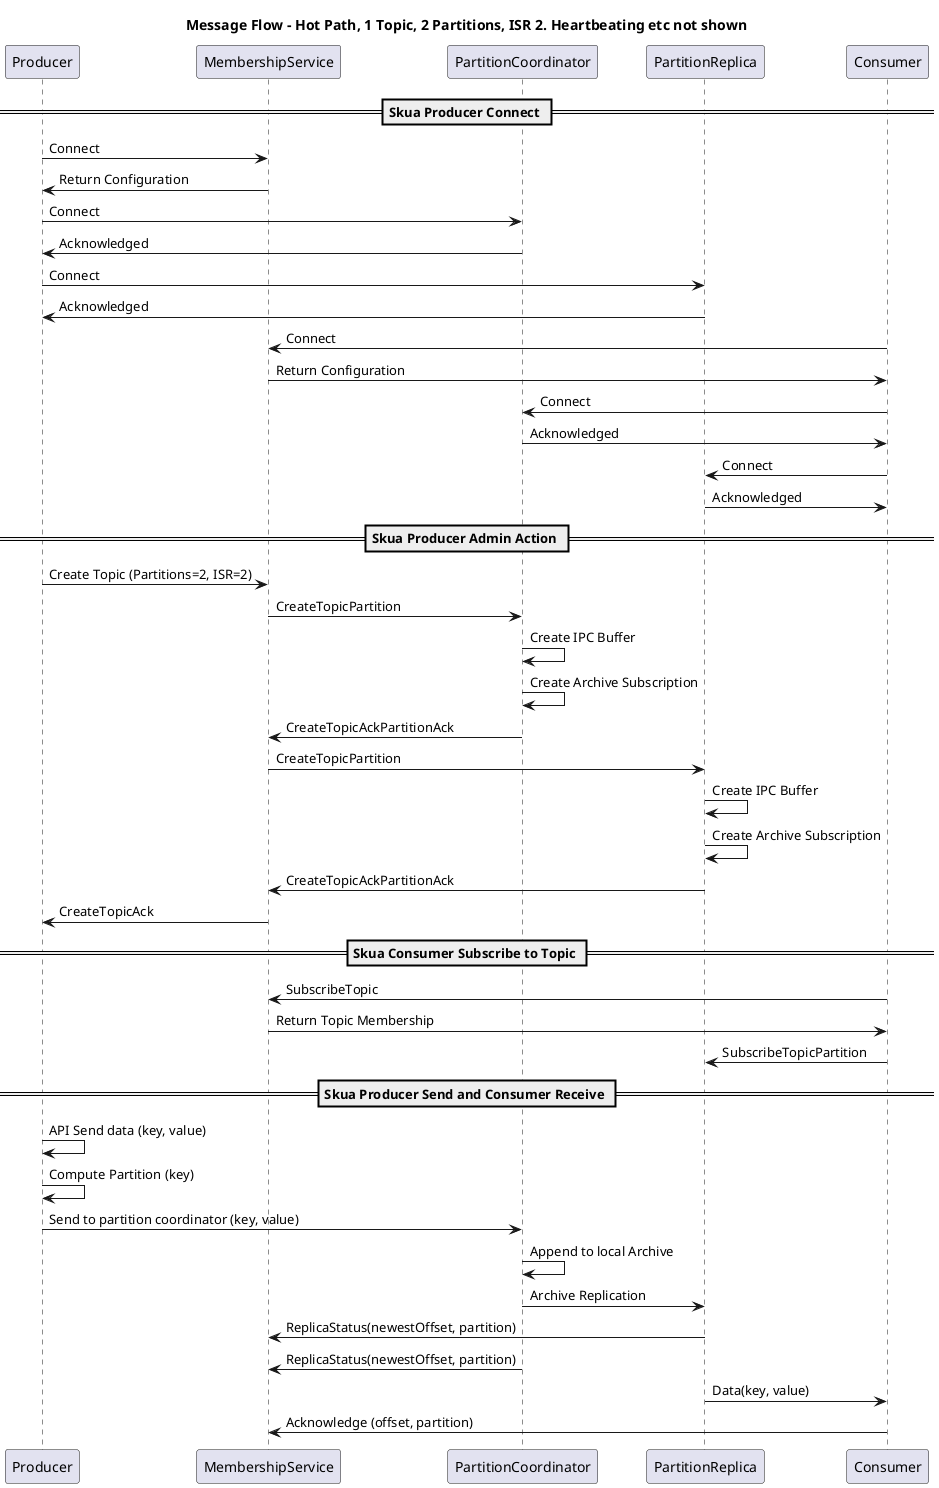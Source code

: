 @startuml
'https://plantuml.com/sequence-diagram

title Message Flow - Hot Path, 1 Topic, 2 Partitions, ISR 2. Heartbeating etc not shown

== Skua Producer Connect ==

Producer -> MembershipService : Connect
MembershipService -> Producer : Return Configuration
Producer -> PartitionCoordinator : Connect
PartitionCoordinator -> Producer : Acknowledged
Producer -> PartitionReplica : Connect
PartitionReplica -> Producer : Acknowledged

Consumer -> MembershipService : Connect
MembershipService -> Consumer : Return Configuration
Consumer -> PartitionCoordinator : Connect
PartitionCoordinator -> Consumer : Acknowledged
Consumer -> PartitionReplica : Connect
PartitionReplica -> Consumer : Acknowledged

== Skua Producer Admin Action ==

Producer -> MembershipService : Create Topic (Partitions=2, ISR=2)
MembershipService -> PartitionCoordinator: CreateTopicPartition
PartitionCoordinator -> PartitionCoordinator : Create IPC Buffer
PartitionCoordinator -> PartitionCoordinator : Create Archive Subscription
PartitionCoordinator -> MembershipService : CreateTopicAckPartitionAck

MembershipService -> PartitionReplica: CreateTopicPartition
PartitionReplica -> PartitionReplica : Create IPC Buffer
PartitionReplica -> PartitionReplica : Create Archive Subscription
PartitionReplica -> MembershipService : CreateTopicAckPartitionAck
MembershipService -> Producer : CreateTopicAck

== Skua Consumer Subscribe to Topic ==

Consumer -> MembershipService : SubscribeTopic
MembershipService -> Consumer : Return Topic Membership
Consumer -> PartitionReplica : SubscribeTopicPartition

== Skua Producer Send and Consumer Receive ==

Producer -> Producer : API Send data (key, value)
Producer -> Producer : Compute Partition (key)
Producer -> PartitionCoordinator : Send to partition coordinator (key, value)
PartitionCoordinator -> PartitionCoordinator : Append to local Archive
PartitionCoordinator -> PartitionReplica : Archive Replication
PartitionReplica -> MembershipService : ReplicaStatus(newestOffset, partition)
PartitionCoordinator -> MembershipService : ReplicaStatus(newestOffset, partition)
PartitionReplica -> Consumer : Data(key, value)
Consumer -> MembershipService : Acknowledge (offset, partition)

@enduml
